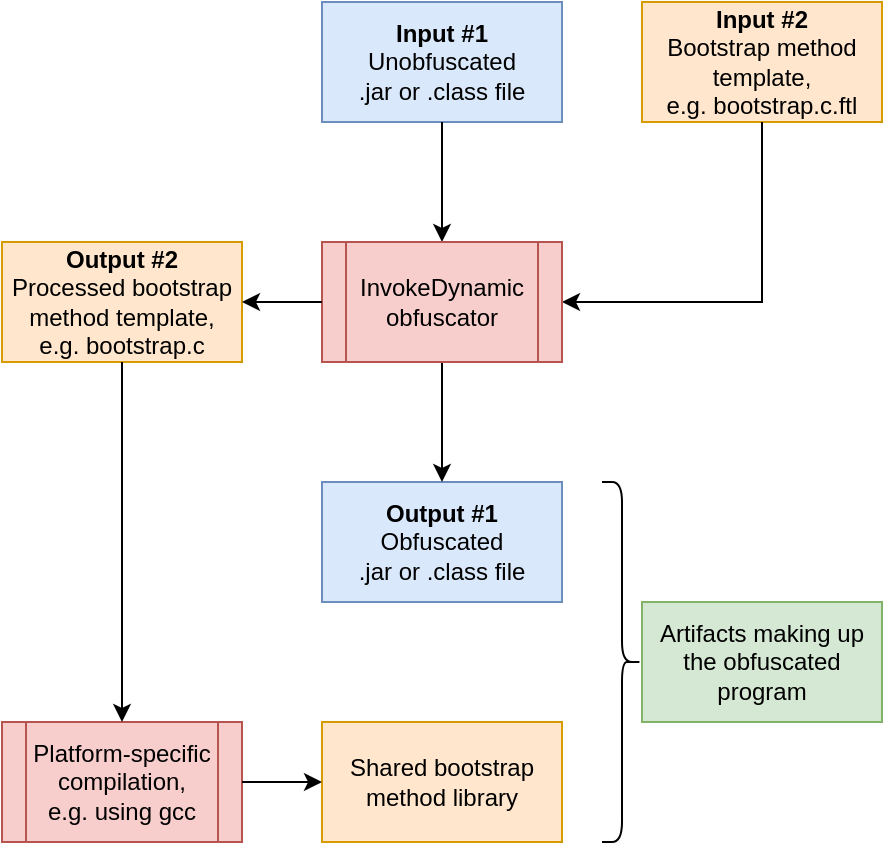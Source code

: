 <mxfile version="20.0.4" type="device"><diagram id="psrlZ_3_Rn0KYn20Rtoh" name="Page-1"><mxGraphModel dx="1550" dy="797" grid="1" gridSize="10" guides="1" tooltips="1" connect="1" arrows="1" fold="1" page="1" pageScale="1" pageWidth="850" pageHeight="1100" math="0" shadow="0"><root><mxCell id="0"/><mxCell id="1" parent="0"/><mxCell id="8qy2FMPM85aS6c7SIZAl-1" value="&lt;b&gt;Input #1&lt;/b&gt;&lt;br&gt;Unobfuscated&lt;br&gt;.jar or .class file" style="rounded=0;whiteSpace=wrap;html=1;fillColor=#dae8fc;strokeColor=#6c8ebf;" parent="1" vertex="1"><mxGeometry x="360" y="120" width="120" height="60" as="geometry"/></mxCell><mxCell id="8qy2FMPM85aS6c7SIZAl-2" value="&lt;b&gt;Input #2&lt;/b&gt;&lt;br&gt;Bootstrap method template,&lt;br&gt;e.g. bootstrap.c.ftl" style="rounded=0;whiteSpace=wrap;html=1;fillColor=#ffe6cc;strokeColor=#d79b00;" parent="1" vertex="1"><mxGeometry x="520" y="120" width="120" height="60" as="geometry"/></mxCell><mxCell id="8qy2FMPM85aS6c7SIZAl-4" value="" style="endArrow=classic;html=1;rounded=0;exitX=0.5;exitY=1;exitDx=0;exitDy=0;entryX=0.5;entryY=0;entryDx=0;entryDy=0;" parent="1" source="8qy2FMPM85aS6c7SIZAl-1" target="8qy2FMPM85aS6c7SIZAl-8" edge="1"><mxGeometry width="50" height="50" relative="1" as="geometry"><mxPoint x="310" y="450" as="sourcePoint"/><mxPoint x="420" y="230" as="targetPoint"/><Array as="points"/></mxGeometry></mxCell><mxCell id="8qy2FMPM85aS6c7SIZAl-5" value="" style="endArrow=classic;html=1;rounded=0;exitX=0.5;exitY=1;exitDx=0;exitDy=0;entryX=1;entryY=0.5;entryDx=0;entryDy=0;" parent="1" source="8qy2FMPM85aS6c7SIZAl-2" target="8qy2FMPM85aS6c7SIZAl-8" edge="1"><mxGeometry width="50" height="50" relative="1" as="geometry"><mxPoint x="650" y="260" as="sourcePoint"/><mxPoint x="500" y="300" as="targetPoint"/><Array as="points"><mxPoint x="580" y="270"/></Array></mxGeometry></mxCell><mxCell id="8qy2FMPM85aS6c7SIZAl-6" value="&lt;b&gt;Output #1&lt;/b&gt;&lt;br&gt;Obfuscated&lt;br&gt;.jar or .class file" style="rounded=0;whiteSpace=wrap;html=1;fillColor=#dae8fc;strokeColor=#6c8ebf;" parent="1" vertex="1"><mxGeometry x="360" y="360" width="120" height="60" as="geometry"/></mxCell><mxCell id="8qy2FMPM85aS6c7SIZAl-7" value="" style="endArrow=classic;html=1;rounded=0;entryX=0.5;entryY=0;entryDx=0;entryDy=0;exitX=0.5;exitY=1;exitDx=0;exitDy=0;" parent="1" source="8qy2FMPM85aS6c7SIZAl-8" target="8qy2FMPM85aS6c7SIZAl-6" edge="1"><mxGeometry width="50" height="50" relative="1" as="geometry"><mxPoint x="440" y="320" as="sourcePoint"/><mxPoint x="550" y="300" as="targetPoint"/></mxGeometry></mxCell><mxCell id="8qy2FMPM85aS6c7SIZAl-8" value="InvokeDynamic obfuscator" style="shape=process;whiteSpace=wrap;html=1;backgroundOutline=1;fillColor=#f8cecc;strokeColor=#b85450;" parent="1" vertex="1"><mxGeometry x="360" y="240" width="120" height="60" as="geometry"/></mxCell><mxCell id="8qy2FMPM85aS6c7SIZAl-10" value="&lt;b&gt;Output #2&lt;/b&gt;&lt;br&gt;Processed bootstrap method template,&lt;br&gt;e.g. bootstrap.c" style="rounded=0;whiteSpace=wrap;html=1;fillColor=#ffe6cc;strokeColor=#d79b00;" parent="1" vertex="1"><mxGeometry x="200" y="240" width="120" height="60" as="geometry"/></mxCell><mxCell id="8qy2FMPM85aS6c7SIZAl-11" value="" style="endArrow=classic;html=1;rounded=0;exitX=0;exitY=0.5;exitDx=0;exitDy=0;entryX=1;entryY=0.5;entryDx=0;entryDy=0;" parent="1" source="8qy2FMPM85aS6c7SIZAl-8" target="8qy2FMPM85aS6c7SIZAl-10" edge="1"><mxGeometry width="50" height="50" relative="1" as="geometry"><mxPoint x="250" y="340" as="sourcePoint"/><mxPoint x="320" y="320" as="targetPoint"/><Array as="points"/></mxGeometry></mxCell><mxCell id="8qy2FMPM85aS6c7SIZAl-18" value="Platform-specific compilation,&lt;br&gt;e.g. using gcc" style="shape=process;whiteSpace=wrap;html=1;backgroundOutline=1;fillColor=#f8cecc;strokeColor=#b85450;" parent="1" vertex="1"><mxGeometry x="200" y="480" width="120" height="60" as="geometry"/></mxCell><mxCell id="8qy2FMPM85aS6c7SIZAl-19" value="Shared bootstrap method library" style="rounded=0;whiteSpace=wrap;html=1;fillColor=#ffe6cc;strokeColor=#d79b00;" parent="1" vertex="1"><mxGeometry x="360" y="480" width="120" height="60" as="geometry"/></mxCell><mxCell id="8qy2FMPM85aS6c7SIZAl-23" value="" style="endArrow=classic;html=1;rounded=0;exitX=0.5;exitY=1;exitDx=0;exitDy=0;entryX=0.5;entryY=0;entryDx=0;entryDy=0;" parent="1" source="8qy2FMPM85aS6c7SIZAl-10" target="8qy2FMPM85aS6c7SIZAl-18" edge="1"><mxGeometry width="50" height="50" relative="1" as="geometry"><mxPoint x="230" y="660" as="sourcePoint"/><mxPoint x="280" y="610" as="targetPoint"/></mxGeometry></mxCell><mxCell id="8qy2FMPM85aS6c7SIZAl-24" value="" style="endArrow=classic;html=1;rounded=0;exitX=1;exitY=0.5;exitDx=0;exitDy=0;entryX=0;entryY=0.5;entryDx=0;entryDy=0;" parent="1" source="8qy2FMPM85aS6c7SIZAl-18" target="8qy2FMPM85aS6c7SIZAl-19" edge="1"><mxGeometry width="50" height="50" relative="1" as="geometry"><mxPoint x="420" y="650" as="sourcePoint"/><mxPoint x="470" y="600" as="targetPoint"/></mxGeometry></mxCell><mxCell id="8qy2FMPM85aS6c7SIZAl-25" value="" style="shape=curlyBracket;whiteSpace=wrap;html=1;rounded=1;flipH=1;" parent="1" vertex="1"><mxGeometry x="500" y="360" width="20" height="180" as="geometry"/></mxCell><mxCell id="8qy2FMPM85aS6c7SIZAl-26" value="Artifacts making up the obfuscated program" style="rounded=0;whiteSpace=wrap;html=1;fillColor=#d5e8d4;strokeColor=#82b366;" parent="1" vertex="1"><mxGeometry x="520" y="420" width="120" height="60" as="geometry"/></mxCell></root></mxGraphModel></diagram></mxfile>
